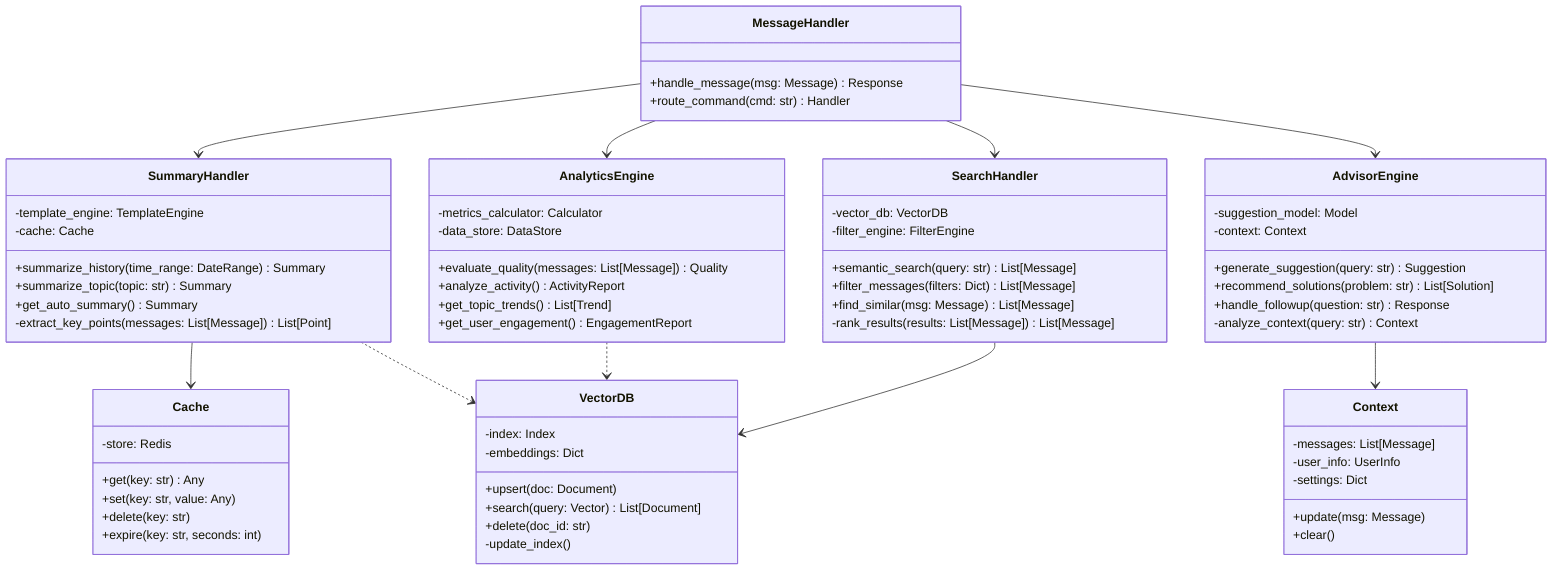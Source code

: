 classDiagram
    class MessageHandler {
        +handle_message(msg: Message) Response
        +route_command(cmd: str) Handler
    }

    class SummaryHandler {
        -template_engine: TemplateEngine
        -cache: Cache
        +summarize_history(time_range: DateRange) Summary
        +summarize_topic(topic: str) Summary
        +get_auto_summary() Summary
        -extract_key_points(messages: List[Message]) List[Point]
    }

    class SearchHandler {
        -vector_db: VectorDB
        -filter_engine: FilterEngine
        +semantic_search(query: str) List[Message]
        +filter_messages(filters: Dict) List[Message]
        +find_similar(msg: Message) List[Message]
        -rank_results(results: List[Message]) List[Message]
    }

    class AdvisorEngine {
        -suggestion_model: Model
        -context: Context
        +generate_suggestion(query: str) Suggestion
        +recommend_solutions(problem: str) List[Solution]
        +handle_followup(question: str) Response
        -analyze_context(query: str) Context
    }

    class AnalyticsEngine {
        -metrics_calculator: Calculator
        -data_store: DataStore
        +evaluate_quality(messages: List[Message]) Quality
        +analyze_activity() ActivityReport
        +get_topic_trends() List[Trend]
        +get_user_engagement() EngagementReport
    }

    class VectorDB {
        -index: Index
        -embeddings: Dict
        +upsert(doc: Document)
        +search(query: Vector) List[Document]
        +delete(doc_id: str)
        -update_index()
    }

    class Cache {
        -store: Redis
        +get(key: str) Any
        +set(key: str, value: Any)
        +delete(key: str)
        +expire(key: str, seconds: int)
    }

    class Context {
        -messages: List[Message]
        -user_info: UserInfo
        -settings: Dict
        +update(msg: Message)
        +clear()
    }

    MessageHandler --> SummaryHandler
    MessageHandler --> SearchHandler
    MessageHandler --> AdvisorEngine
    MessageHandler --> AnalyticsEngine
    SummaryHandler --> Cache
    SearchHandler --> VectorDB
    AdvisorEngine --> Context
    AnalyticsEngine ..> VectorDB
    SummaryHandler ..> VectorDB